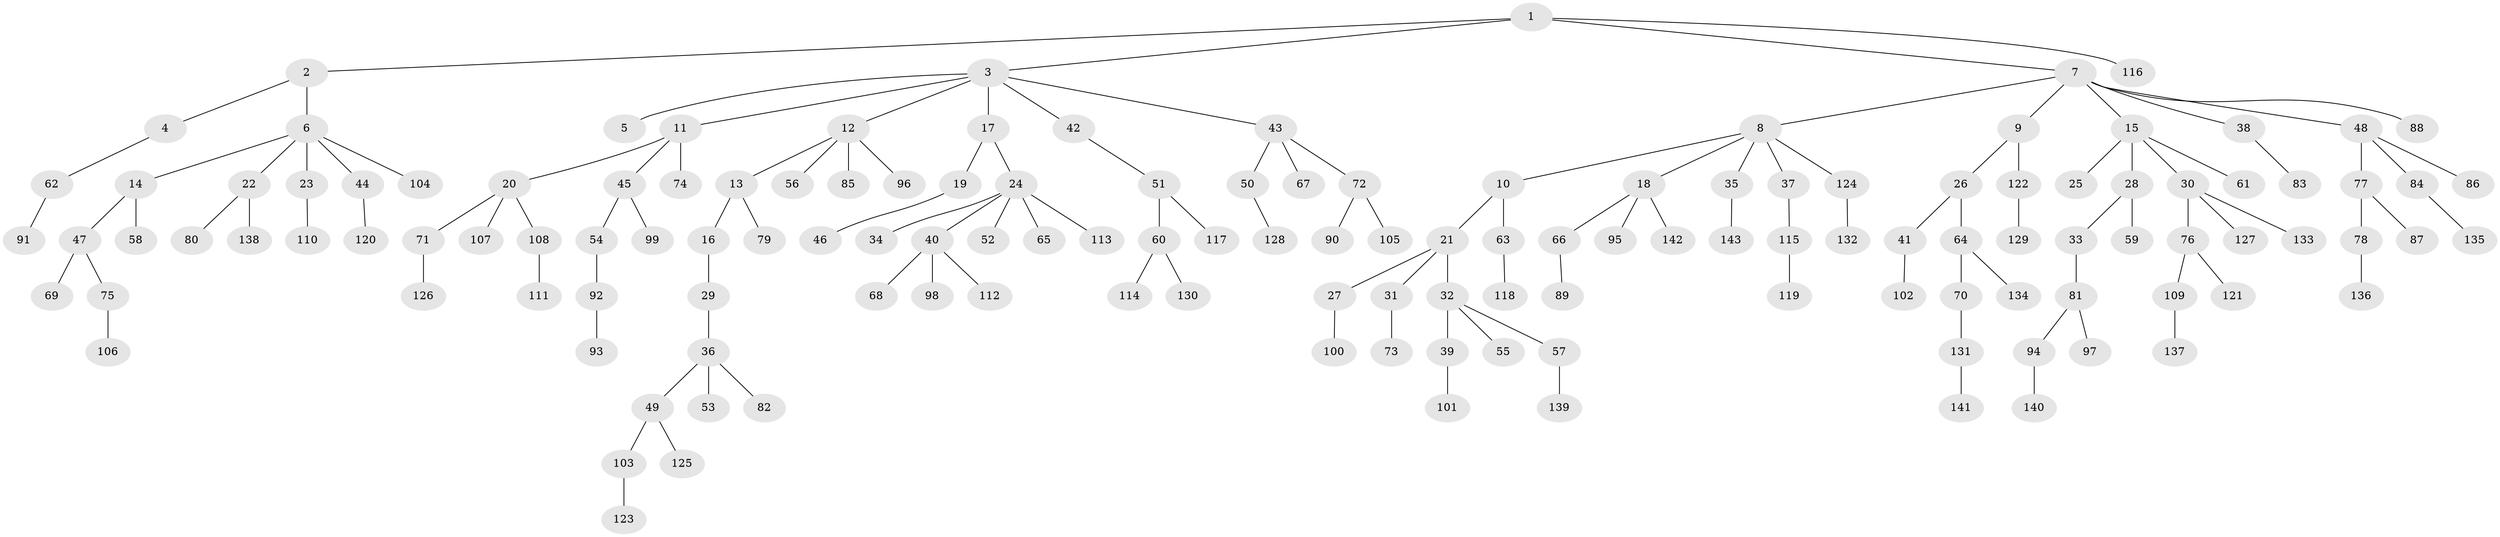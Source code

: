// Generated by graph-tools (version 1.1) at 2025/26/03/09/25 03:26:24]
// undirected, 143 vertices, 142 edges
graph export_dot {
graph [start="1"]
  node [color=gray90,style=filled];
  1;
  2;
  3;
  4;
  5;
  6;
  7;
  8;
  9;
  10;
  11;
  12;
  13;
  14;
  15;
  16;
  17;
  18;
  19;
  20;
  21;
  22;
  23;
  24;
  25;
  26;
  27;
  28;
  29;
  30;
  31;
  32;
  33;
  34;
  35;
  36;
  37;
  38;
  39;
  40;
  41;
  42;
  43;
  44;
  45;
  46;
  47;
  48;
  49;
  50;
  51;
  52;
  53;
  54;
  55;
  56;
  57;
  58;
  59;
  60;
  61;
  62;
  63;
  64;
  65;
  66;
  67;
  68;
  69;
  70;
  71;
  72;
  73;
  74;
  75;
  76;
  77;
  78;
  79;
  80;
  81;
  82;
  83;
  84;
  85;
  86;
  87;
  88;
  89;
  90;
  91;
  92;
  93;
  94;
  95;
  96;
  97;
  98;
  99;
  100;
  101;
  102;
  103;
  104;
  105;
  106;
  107;
  108;
  109;
  110;
  111;
  112;
  113;
  114;
  115;
  116;
  117;
  118;
  119;
  120;
  121;
  122;
  123;
  124;
  125;
  126;
  127;
  128;
  129;
  130;
  131;
  132;
  133;
  134;
  135;
  136;
  137;
  138;
  139;
  140;
  141;
  142;
  143;
  1 -- 2;
  1 -- 3;
  1 -- 7;
  1 -- 116;
  2 -- 4;
  2 -- 6;
  3 -- 5;
  3 -- 11;
  3 -- 12;
  3 -- 17;
  3 -- 42;
  3 -- 43;
  4 -- 62;
  6 -- 14;
  6 -- 22;
  6 -- 23;
  6 -- 44;
  6 -- 104;
  7 -- 8;
  7 -- 9;
  7 -- 15;
  7 -- 38;
  7 -- 48;
  7 -- 88;
  8 -- 10;
  8 -- 18;
  8 -- 35;
  8 -- 37;
  8 -- 124;
  9 -- 26;
  9 -- 122;
  10 -- 21;
  10 -- 63;
  11 -- 20;
  11 -- 45;
  11 -- 74;
  12 -- 13;
  12 -- 56;
  12 -- 85;
  12 -- 96;
  13 -- 16;
  13 -- 79;
  14 -- 47;
  14 -- 58;
  15 -- 25;
  15 -- 28;
  15 -- 30;
  15 -- 61;
  16 -- 29;
  17 -- 19;
  17 -- 24;
  18 -- 66;
  18 -- 95;
  18 -- 142;
  19 -- 46;
  20 -- 71;
  20 -- 107;
  20 -- 108;
  21 -- 27;
  21 -- 31;
  21 -- 32;
  22 -- 80;
  22 -- 138;
  23 -- 110;
  24 -- 34;
  24 -- 40;
  24 -- 52;
  24 -- 65;
  24 -- 113;
  26 -- 41;
  26 -- 64;
  27 -- 100;
  28 -- 33;
  28 -- 59;
  29 -- 36;
  30 -- 76;
  30 -- 127;
  30 -- 133;
  31 -- 73;
  32 -- 39;
  32 -- 55;
  32 -- 57;
  33 -- 81;
  35 -- 143;
  36 -- 49;
  36 -- 53;
  36 -- 82;
  37 -- 115;
  38 -- 83;
  39 -- 101;
  40 -- 68;
  40 -- 98;
  40 -- 112;
  41 -- 102;
  42 -- 51;
  43 -- 50;
  43 -- 67;
  43 -- 72;
  44 -- 120;
  45 -- 54;
  45 -- 99;
  47 -- 69;
  47 -- 75;
  48 -- 77;
  48 -- 84;
  48 -- 86;
  49 -- 103;
  49 -- 125;
  50 -- 128;
  51 -- 60;
  51 -- 117;
  54 -- 92;
  57 -- 139;
  60 -- 114;
  60 -- 130;
  62 -- 91;
  63 -- 118;
  64 -- 70;
  64 -- 134;
  66 -- 89;
  70 -- 131;
  71 -- 126;
  72 -- 90;
  72 -- 105;
  75 -- 106;
  76 -- 109;
  76 -- 121;
  77 -- 78;
  77 -- 87;
  78 -- 136;
  81 -- 94;
  81 -- 97;
  84 -- 135;
  92 -- 93;
  94 -- 140;
  103 -- 123;
  108 -- 111;
  109 -- 137;
  115 -- 119;
  122 -- 129;
  124 -- 132;
  131 -- 141;
}
